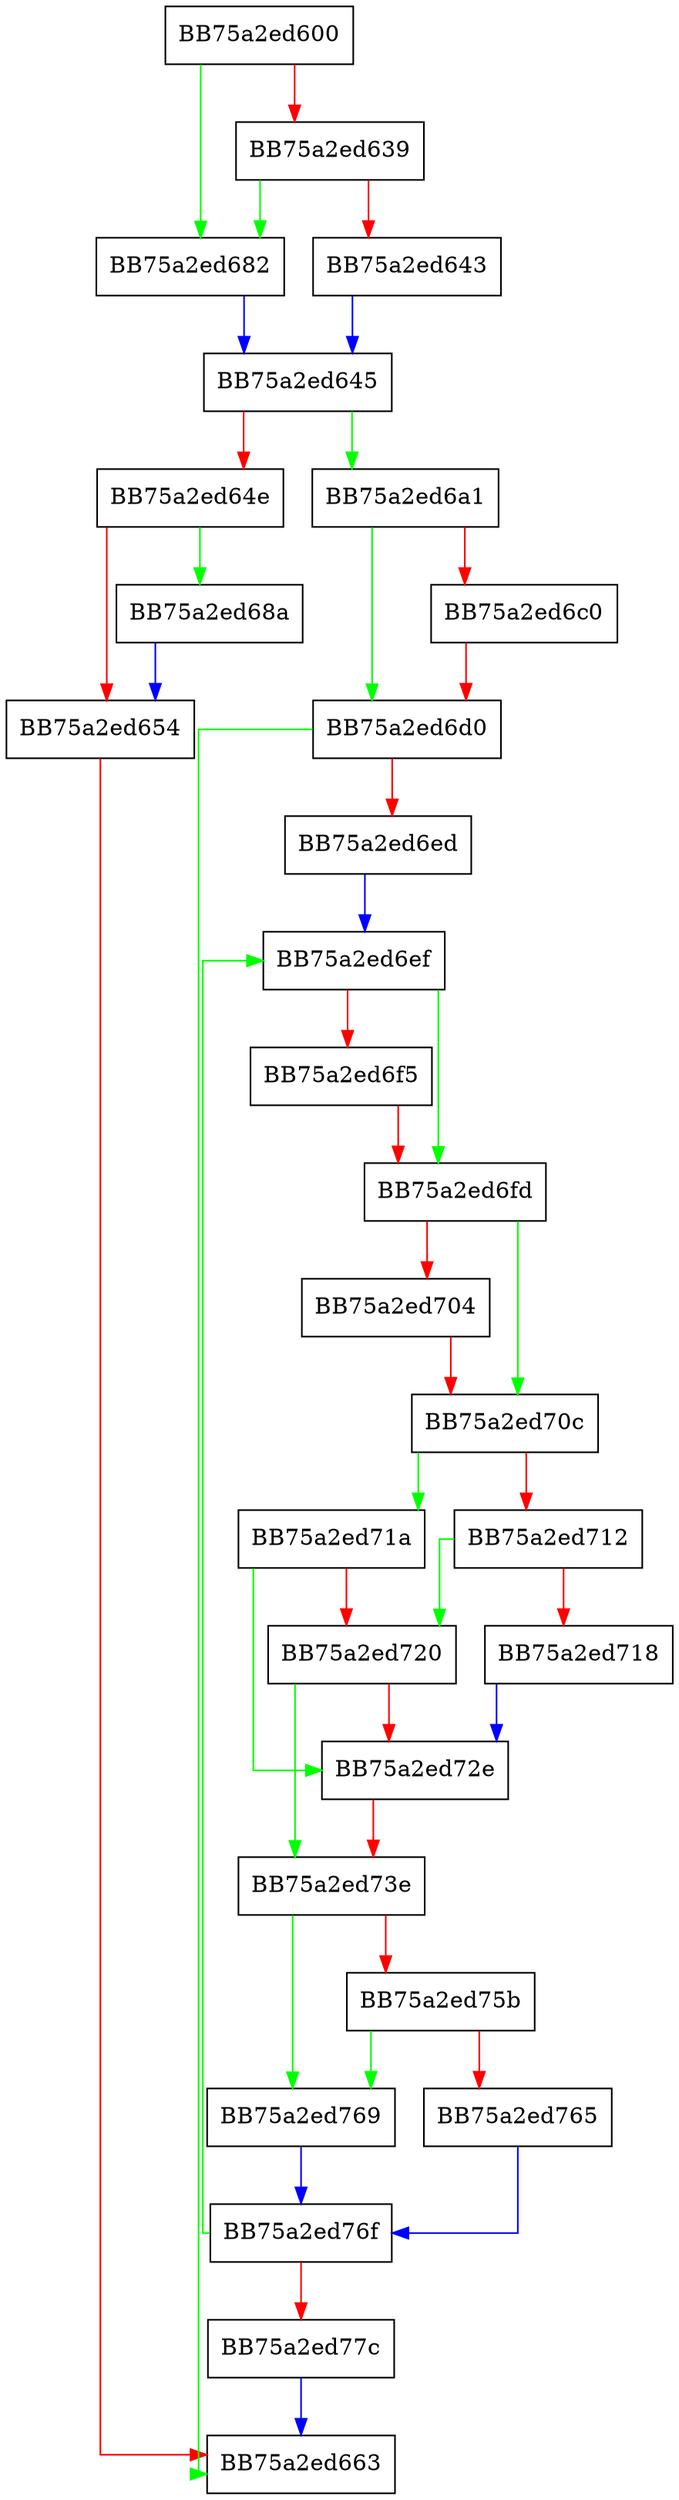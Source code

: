 digraph FUN_75a2ed600 {
  node [shape="box"];
  graph [splines=ortho];
  BB75a2ed600 -> BB75a2ed682 [color="green"];
  BB75a2ed600 -> BB75a2ed639 [color="red"];
  BB75a2ed639 -> BB75a2ed682 [color="green"];
  BB75a2ed639 -> BB75a2ed643 [color="red"];
  BB75a2ed643 -> BB75a2ed645 [color="blue"];
  BB75a2ed645 -> BB75a2ed6a1 [color="green"];
  BB75a2ed645 -> BB75a2ed64e [color="red"];
  BB75a2ed64e -> BB75a2ed68a [color="green"];
  BB75a2ed64e -> BB75a2ed654 [color="red"];
  BB75a2ed654 -> BB75a2ed663 [color="red"];
  BB75a2ed682 -> BB75a2ed645 [color="blue"];
  BB75a2ed68a -> BB75a2ed654 [color="blue"];
  BB75a2ed6a1 -> BB75a2ed6d0 [color="green"];
  BB75a2ed6a1 -> BB75a2ed6c0 [color="red"];
  BB75a2ed6c0 -> BB75a2ed6d0 [color="red"];
  BB75a2ed6d0 -> BB75a2ed663 [color="green"];
  BB75a2ed6d0 -> BB75a2ed6ed [color="red"];
  BB75a2ed6ed -> BB75a2ed6ef [color="blue"];
  BB75a2ed6ef -> BB75a2ed6fd [color="green"];
  BB75a2ed6ef -> BB75a2ed6f5 [color="red"];
  BB75a2ed6f5 -> BB75a2ed6fd [color="red"];
  BB75a2ed6fd -> BB75a2ed70c [color="green"];
  BB75a2ed6fd -> BB75a2ed704 [color="red"];
  BB75a2ed704 -> BB75a2ed70c [color="red"];
  BB75a2ed70c -> BB75a2ed71a [color="green"];
  BB75a2ed70c -> BB75a2ed712 [color="red"];
  BB75a2ed712 -> BB75a2ed720 [color="green"];
  BB75a2ed712 -> BB75a2ed718 [color="red"];
  BB75a2ed718 -> BB75a2ed72e [color="blue"];
  BB75a2ed71a -> BB75a2ed72e [color="green"];
  BB75a2ed71a -> BB75a2ed720 [color="red"];
  BB75a2ed720 -> BB75a2ed73e [color="green"];
  BB75a2ed720 -> BB75a2ed72e [color="red"];
  BB75a2ed72e -> BB75a2ed73e [color="red"];
  BB75a2ed73e -> BB75a2ed769 [color="green"];
  BB75a2ed73e -> BB75a2ed75b [color="red"];
  BB75a2ed75b -> BB75a2ed769 [color="green"];
  BB75a2ed75b -> BB75a2ed765 [color="red"];
  BB75a2ed765 -> BB75a2ed76f [color="blue"];
  BB75a2ed769 -> BB75a2ed76f [color="blue"];
  BB75a2ed76f -> BB75a2ed6ef [color="green"];
  BB75a2ed76f -> BB75a2ed77c [color="red"];
  BB75a2ed77c -> BB75a2ed663 [color="blue"];
}